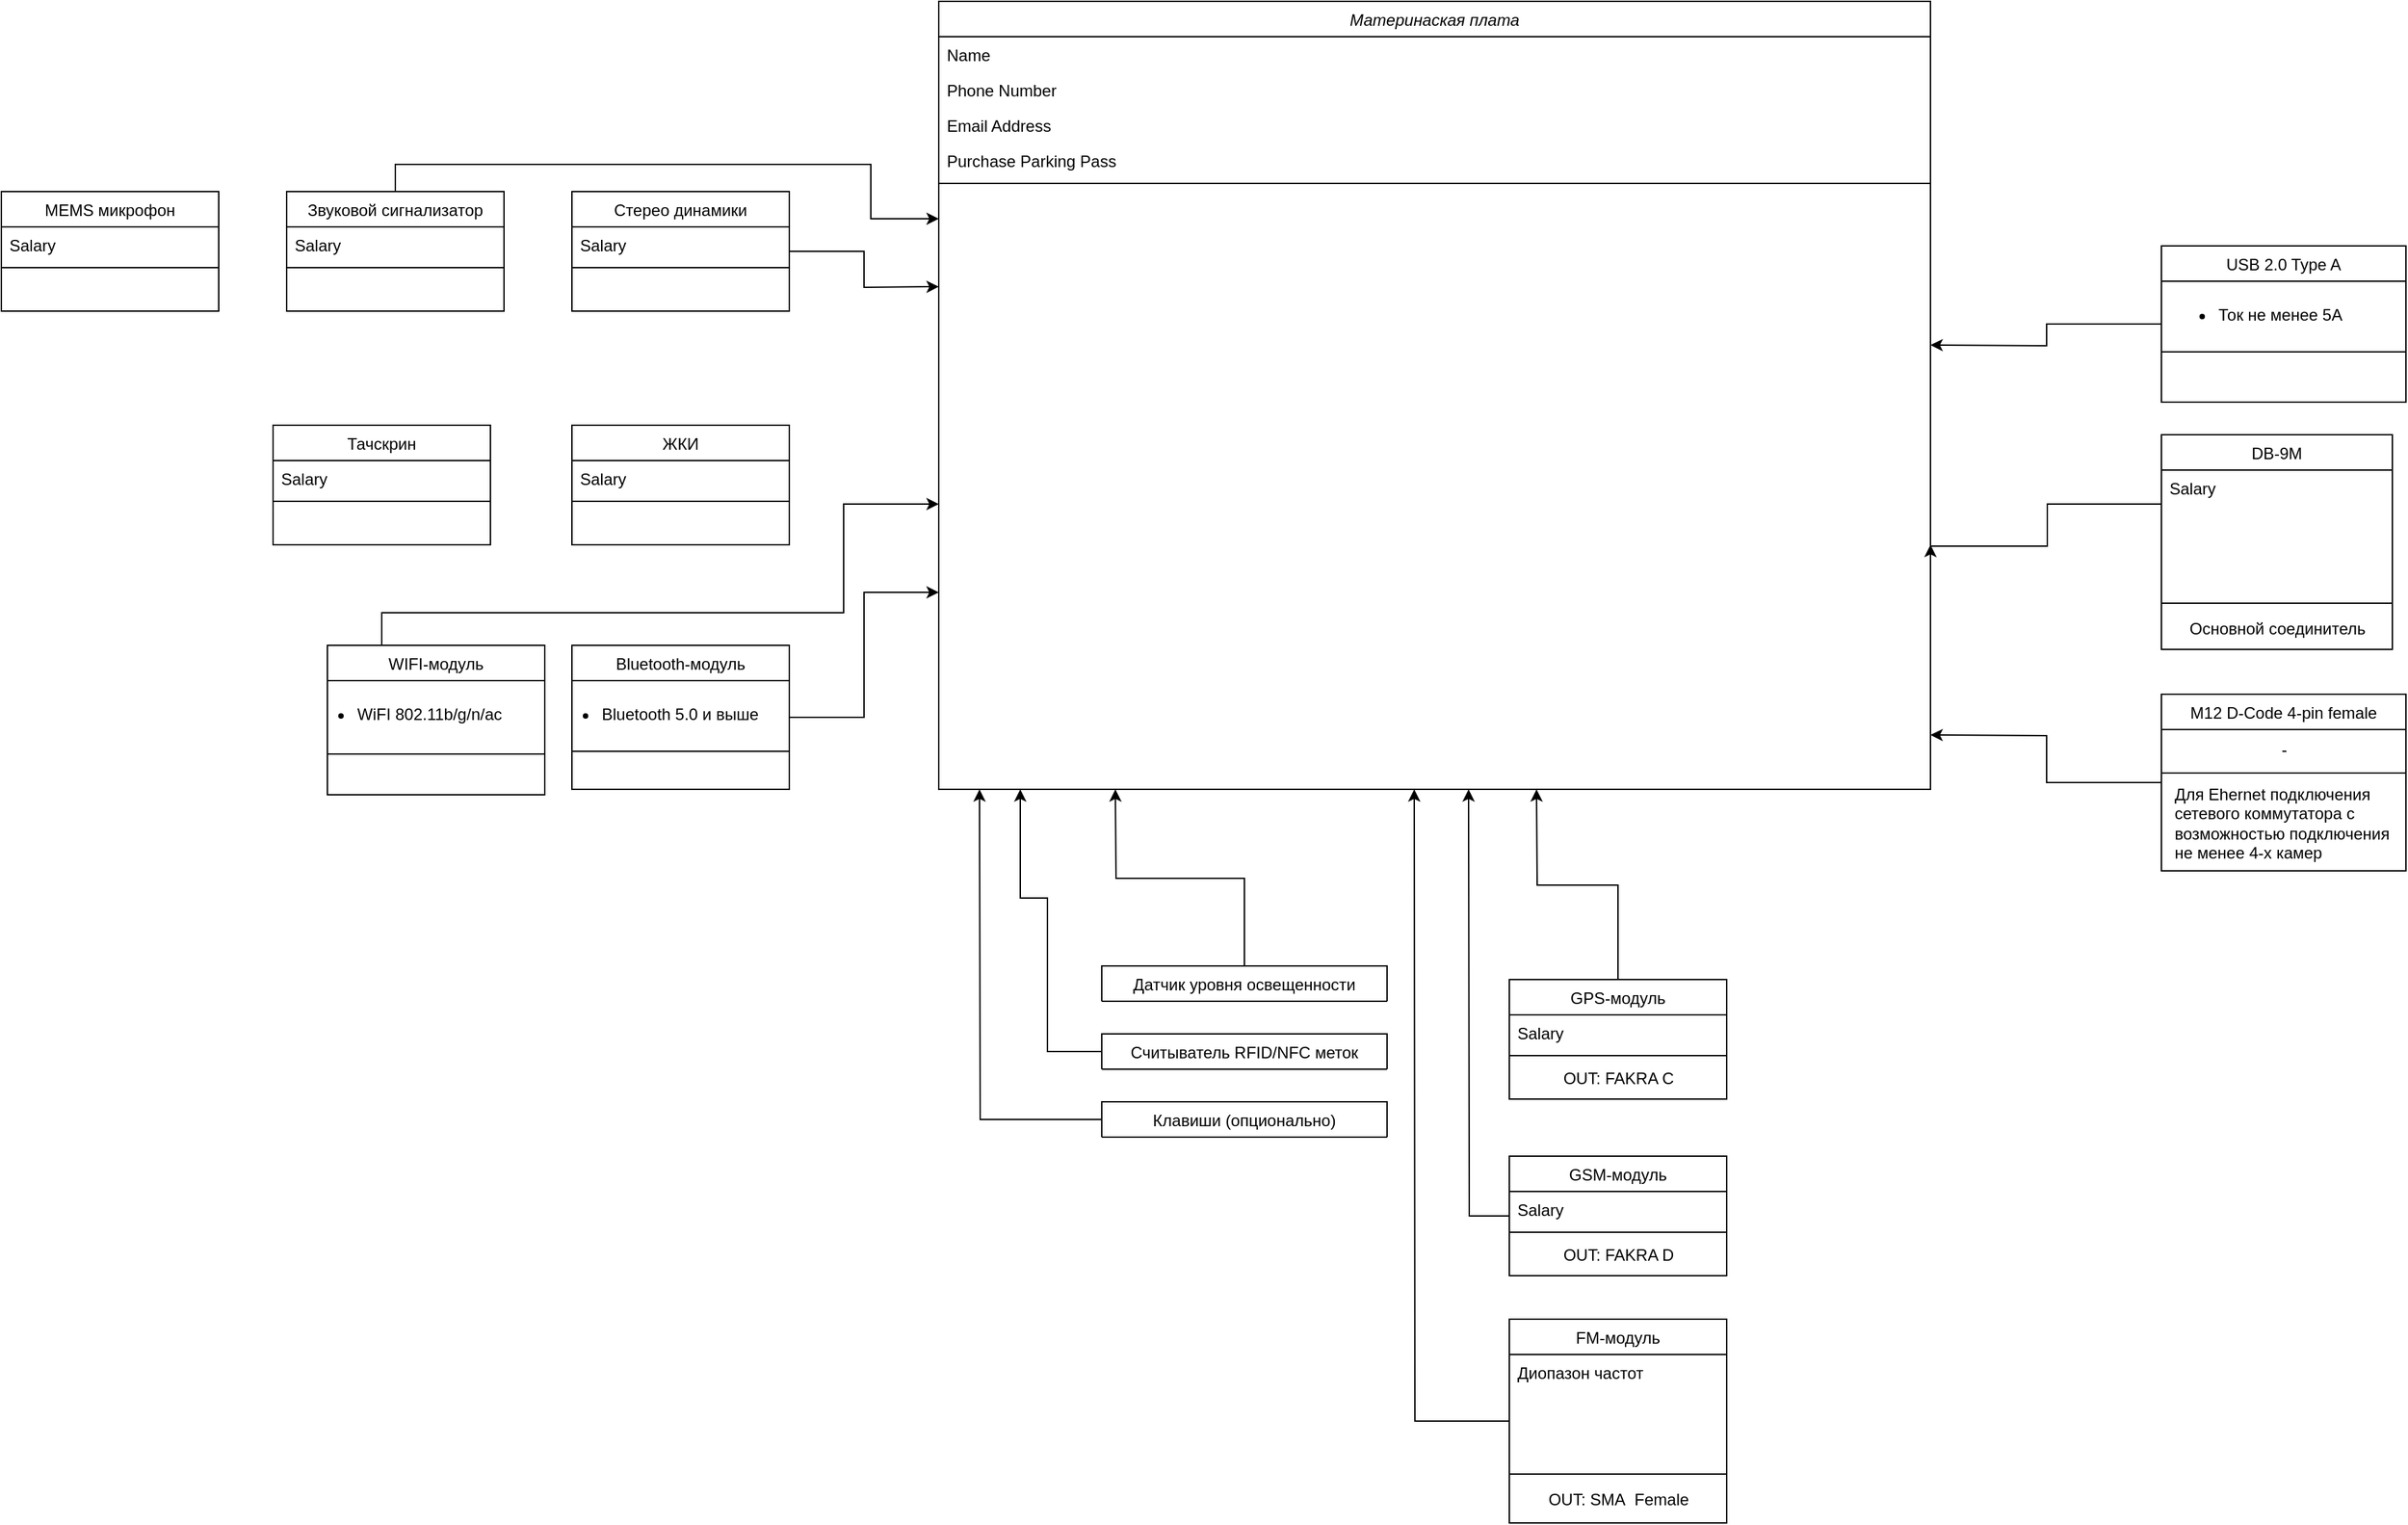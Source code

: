 <mxfile version="25.0.3">
  <diagram id="C5RBs43oDa-KdzZeNtuy" name="Page-1">
    <mxGraphModel dx="3695" dy="1492" grid="1" gridSize="10" guides="1" tooltips="1" connect="1" arrows="1" fold="1" page="1" pageScale="1" pageWidth="827" pageHeight="1169" math="0" shadow="0">
      <root>
        <mxCell id="WIyWlLk6GJQsqaUBKTNV-0" />
        <mxCell id="WIyWlLk6GJQsqaUBKTNV-1" parent="WIyWlLk6GJQsqaUBKTNV-0" />
        <mxCell id="zkfFHV4jXpPFQw0GAbJ--0" value="Материнаская плата" style="swimlane;fontStyle=2;align=center;verticalAlign=top;childLayout=stackLayout;horizontal=1;startSize=26;horizontalStack=0;resizeParent=1;resizeLast=0;collapsible=1;marginBottom=0;rounded=0;shadow=0;strokeWidth=1;" parent="WIyWlLk6GJQsqaUBKTNV-1" vertex="1">
          <mxGeometry x="90" y="20" width="730" height="580" as="geometry">
            <mxRectangle x="230" y="140" width="160" height="26" as="alternateBounds" />
          </mxGeometry>
        </mxCell>
        <mxCell id="zkfFHV4jXpPFQw0GAbJ--1" value="Name" style="text;align=left;verticalAlign=top;spacingLeft=4;spacingRight=4;overflow=hidden;rotatable=0;points=[[0,0.5],[1,0.5]];portConstraint=eastwest;" parent="zkfFHV4jXpPFQw0GAbJ--0" vertex="1">
          <mxGeometry y="26" width="730" height="26" as="geometry" />
        </mxCell>
        <mxCell id="zkfFHV4jXpPFQw0GAbJ--2" value="Phone Number" style="text;align=left;verticalAlign=top;spacingLeft=4;spacingRight=4;overflow=hidden;rotatable=0;points=[[0,0.5],[1,0.5]];portConstraint=eastwest;rounded=0;shadow=0;html=0;" parent="zkfFHV4jXpPFQw0GAbJ--0" vertex="1">
          <mxGeometry y="52" width="730" height="26" as="geometry" />
        </mxCell>
        <mxCell id="zkfFHV4jXpPFQw0GAbJ--3" value="Email Address" style="text;align=left;verticalAlign=top;spacingLeft=4;spacingRight=4;overflow=hidden;rotatable=0;points=[[0,0.5],[1,0.5]];portConstraint=eastwest;rounded=0;shadow=0;html=0;" parent="zkfFHV4jXpPFQw0GAbJ--0" vertex="1">
          <mxGeometry y="78" width="730" height="26" as="geometry" />
        </mxCell>
        <mxCell id="zkfFHV4jXpPFQw0GAbJ--5" value="Purchase Parking Pass" style="text;align=left;verticalAlign=top;spacingLeft=4;spacingRight=4;overflow=hidden;rotatable=0;points=[[0,0.5],[1,0.5]];portConstraint=eastwest;" parent="zkfFHV4jXpPFQw0GAbJ--0" vertex="1">
          <mxGeometry y="104" width="730" height="26" as="geometry" />
        </mxCell>
        <mxCell id="zkfFHV4jXpPFQw0GAbJ--4" value="" style="line;html=1;strokeWidth=1;align=left;verticalAlign=middle;spacingTop=-1;spacingLeft=3;spacingRight=3;rotatable=0;labelPosition=right;points=[];portConstraint=eastwest;" parent="zkfFHV4jXpPFQw0GAbJ--0" vertex="1">
          <mxGeometry y="130" width="730" height="8" as="geometry" />
        </mxCell>
        <mxCell id="mmJ2XwxNnpeeQNrBahXj-49" style="edgeStyle=orthogonalEdgeStyle;rounded=0;orthogonalLoop=1;jettySize=auto;html=1;" parent="WIyWlLk6GJQsqaUBKTNV-1" source="zkfFHV4jXpPFQw0GAbJ--13" edge="1">
          <mxGeometry relative="1" as="geometry">
            <mxPoint x="440" y="600" as="targetPoint" />
          </mxGeometry>
        </mxCell>
        <mxCell id="zkfFHV4jXpPFQw0GAbJ--13" value="FM-модуль" style="swimlane;fontStyle=0;align=center;verticalAlign=top;childLayout=stackLayout;horizontal=1;startSize=26;horizontalStack=0;resizeParent=1;resizeLast=0;collapsible=1;marginBottom=0;rounded=0;shadow=0;strokeWidth=1;" parent="WIyWlLk6GJQsqaUBKTNV-1" vertex="1">
          <mxGeometry x="510" y="990" width="160" height="150" as="geometry">
            <mxRectangle x="310" y="410" width="170" height="26" as="alternateBounds" />
          </mxGeometry>
        </mxCell>
        <mxCell id="zkfFHV4jXpPFQw0GAbJ--14" value="Диопазон частот " style="text;align=left;verticalAlign=top;spacingLeft=4;spacingRight=4;overflow=hidden;rotatable=0;points=[[0,0.5],[1,0.5]];portConstraint=eastwest;" parent="zkfFHV4jXpPFQw0GAbJ--13" vertex="1">
          <mxGeometry y="26" width="160" height="84" as="geometry" />
        </mxCell>
        <mxCell id="zkfFHV4jXpPFQw0GAbJ--15" value="" style="line;html=1;strokeWidth=1;align=left;verticalAlign=middle;spacingTop=-1;spacingLeft=3;spacingRight=3;rotatable=0;labelPosition=right;points=[];portConstraint=eastwest;" parent="zkfFHV4jXpPFQw0GAbJ--13" vertex="1">
          <mxGeometry y="110" width="160" height="8" as="geometry" />
        </mxCell>
        <mxCell id="mmJ2XwxNnpeeQNrBahXj-25" value="OUT: SMA&amp;nbsp; Female" style="text;html=1;align=center;verticalAlign=middle;resizable=0;points=[];autosize=1;strokeColor=none;fillColor=none;" parent="zkfFHV4jXpPFQw0GAbJ--13" vertex="1">
          <mxGeometry y="118" width="160" height="30" as="geometry" />
        </mxCell>
        <mxCell id="mmJ2XwxNnpeeQNrBahXj-47" style="edgeStyle=orthogonalEdgeStyle;rounded=0;orthogonalLoop=1;jettySize=auto;html=1;" parent="WIyWlLk6GJQsqaUBKTNV-1" source="mmJ2XwxNnpeeQNrBahXj-1" edge="1">
          <mxGeometry relative="1" as="geometry">
            <mxPoint x="530" y="600" as="targetPoint" />
          </mxGeometry>
        </mxCell>
        <mxCell id="mmJ2XwxNnpeeQNrBahXj-1" value="GPS-модуль" style="swimlane;fontStyle=0;align=center;verticalAlign=top;childLayout=stackLayout;horizontal=1;startSize=26;horizontalStack=0;resizeParent=1;resizeLast=0;collapsible=1;marginBottom=0;rounded=0;shadow=0;strokeWidth=1;" parent="WIyWlLk6GJQsqaUBKTNV-1" vertex="1">
          <mxGeometry x="510" y="740" width="160" height="88" as="geometry">
            <mxRectangle x="310" y="410" width="170" height="26" as="alternateBounds" />
          </mxGeometry>
        </mxCell>
        <mxCell id="mmJ2XwxNnpeeQNrBahXj-2" value="Salary" style="text;align=left;verticalAlign=top;spacingLeft=4;spacingRight=4;overflow=hidden;rotatable=0;points=[[0,0.5],[1,0.5]];portConstraint=eastwest;" parent="mmJ2XwxNnpeeQNrBahXj-1" vertex="1">
          <mxGeometry y="26" width="160" height="26" as="geometry" />
        </mxCell>
        <mxCell id="mmJ2XwxNnpeeQNrBahXj-3" value="" style="line;html=1;strokeWidth=1;align=left;verticalAlign=middle;spacingTop=-1;spacingLeft=3;spacingRight=3;rotatable=0;labelPosition=right;points=[];portConstraint=eastwest;" parent="mmJ2XwxNnpeeQNrBahXj-1" vertex="1">
          <mxGeometry y="52" width="160" height="8" as="geometry" />
        </mxCell>
        <mxCell id="mmJ2XwxNnpeeQNrBahXj-48" style="edgeStyle=orthogonalEdgeStyle;rounded=0;orthogonalLoop=1;jettySize=auto;html=1;" parent="WIyWlLk6GJQsqaUBKTNV-1" source="mmJ2XwxNnpeeQNrBahXj-4" edge="1">
          <mxGeometry relative="1" as="geometry">
            <mxPoint x="480" y="600" as="targetPoint" />
          </mxGeometry>
        </mxCell>
        <mxCell id="mmJ2XwxNnpeeQNrBahXj-4" value="GSM-модуль" style="swimlane;fontStyle=0;align=center;verticalAlign=top;childLayout=stackLayout;horizontal=1;startSize=26;horizontalStack=0;resizeParent=1;resizeLast=0;collapsible=1;marginBottom=0;rounded=0;shadow=0;strokeWidth=1;" parent="WIyWlLk6GJQsqaUBKTNV-1" vertex="1">
          <mxGeometry x="510" y="870" width="160" height="88" as="geometry">
            <mxRectangle x="310" y="410" width="170" height="26" as="alternateBounds" />
          </mxGeometry>
        </mxCell>
        <mxCell id="mmJ2XwxNnpeeQNrBahXj-5" value="Salary" style="text;align=left;verticalAlign=top;spacingLeft=4;spacingRight=4;overflow=hidden;rotatable=0;points=[[0,0.5],[1,0.5]];portConstraint=eastwest;" parent="mmJ2XwxNnpeeQNrBahXj-4" vertex="1">
          <mxGeometry y="26" width="160" height="26" as="geometry" />
        </mxCell>
        <mxCell id="mmJ2XwxNnpeeQNrBahXj-6" value="" style="line;html=1;strokeWidth=1;align=left;verticalAlign=middle;spacingTop=-1;spacingLeft=3;spacingRight=3;rotatable=0;labelPosition=right;points=[];portConstraint=eastwest;" parent="mmJ2XwxNnpeeQNrBahXj-4" vertex="1">
          <mxGeometry y="52" width="160" height="8" as="geometry" />
        </mxCell>
        <mxCell id="mmJ2XwxNnpeeQNrBahXj-7" value="ЖКИ" style="swimlane;fontStyle=0;align=center;verticalAlign=top;childLayout=stackLayout;horizontal=1;startSize=26;horizontalStack=0;resizeParent=1;resizeLast=0;collapsible=1;marginBottom=0;rounded=0;shadow=0;strokeWidth=1;" parent="WIyWlLk6GJQsqaUBKTNV-1" vertex="1">
          <mxGeometry x="-180" y="332" width="160" height="88" as="geometry">
            <mxRectangle x="-240" y="290" width="170" height="26" as="alternateBounds" />
          </mxGeometry>
        </mxCell>
        <mxCell id="mmJ2XwxNnpeeQNrBahXj-8" value="Salary" style="text;align=left;verticalAlign=top;spacingLeft=4;spacingRight=4;overflow=hidden;rotatable=0;points=[[0,0.5],[1,0.5]];portConstraint=eastwest;" parent="mmJ2XwxNnpeeQNrBahXj-7" vertex="1">
          <mxGeometry y="26" width="160" height="26" as="geometry" />
        </mxCell>
        <mxCell id="mmJ2XwxNnpeeQNrBahXj-9" value="" style="line;html=1;strokeWidth=1;align=left;verticalAlign=middle;spacingTop=-1;spacingLeft=3;spacingRight=3;rotatable=0;labelPosition=right;points=[];portConstraint=eastwest;" parent="mmJ2XwxNnpeeQNrBahXj-7" vertex="1">
          <mxGeometry y="52" width="160" height="8" as="geometry" />
        </mxCell>
        <mxCell id="mmJ2XwxNnpeeQNrBahXj-10" value="Тачскрин" style="swimlane;fontStyle=0;align=center;verticalAlign=top;childLayout=stackLayout;horizontal=1;startSize=26;horizontalStack=0;resizeParent=1;resizeLast=0;collapsible=1;marginBottom=0;rounded=0;shadow=0;strokeWidth=1;" parent="WIyWlLk6GJQsqaUBKTNV-1" vertex="1">
          <mxGeometry x="-400" y="332" width="160" height="88" as="geometry">
            <mxRectangle x="310" y="410" width="170" height="26" as="alternateBounds" />
          </mxGeometry>
        </mxCell>
        <mxCell id="mmJ2XwxNnpeeQNrBahXj-11" value="Salary" style="text;align=left;verticalAlign=top;spacingLeft=4;spacingRight=4;overflow=hidden;rotatable=0;points=[[0,0.5],[1,0.5]];portConstraint=eastwest;" parent="mmJ2XwxNnpeeQNrBahXj-10" vertex="1">
          <mxGeometry y="26" width="160" height="26" as="geometry" />
        </mxCell>
        <mxCell id="mmJ2XwxNnpeeQNrBahXj-12" value="" style="line;html=1;strokeWidth=1;align=left;verticalAlign=middle;spacingTop=-1;spacingLeft=3;spacingRight=3;rotatable=0;labelPosition=right;points=[];portConstraint=eastwest;" parent="mmJ2XwxNnpeeQNrBahXj-10" vertex="1">
          <mxGeometry y="52" width="160" height="8" as="geometry" />
        </mxCell>
        <mxCell id="mmJ2XwxNnpeeQNrBahXj-77" style="edgeStyle=orthogonalEdgeStyle;rounded=0;orthogonalLoop=1;jettySize=auto;html=1;" parent="WIyWlLk6GJQsqaUBKTNV-1" source="mmJ2XwxNnpeeQNrBahXj-13" edge="1">
          <mxGeometry relative="1" as="geometry">
            <mxPoint x="90" y="230" as="targetPoint" />
          </mxGeometry>
        </mxCell>
        <mxCell id="mmJ2XwxNnpeeQNrBahXj-13" value="Стерео динамики" style="swimlane;fontStyle=0;align=center;verticalAlign=top;childLayout=stackLayout;horizontal=1;startSize=26;horizontalStack=0;resizeParent=1;resizeLast=0;collapsible=1;marginBottom=0;rounded=0;shadow=0;strokeWidth=1;" parent="WIyWlLk6GJQsqaUBKTNV-1" vertex="1">
          <mxGeometry x="-180" y="160" width="160" height="88" as="geometry">
            <mxRectangle x="310" y="410" width="170" height="26" as="alternateBounds" />
          </mxGeometry>
        </mxCell>
        <mxCell id="mmJ2XwxNnpeeQNrBahXj-14" value="Salary" style="text;align=left;verticalAlign=top;spacingLeft=4;spacingRight=4;overflow=hidden;rotatable=0;points=[[0,0.5],[1,0.5]];portConstraint=eastwest;" parent="mmJ2XwxNnpeeQNrBahXj-13" vertex="1">
          <mxGeometry y="26" width="160" height="26" as="geometry" />
        </mxCell>
        <mxCell id="mmJ2XwxNnpeeQNrBahXj-15" value="" style="line;html=1;strokeWidth=1;align=left;verticalAlign=middle;spacingTop=-1;spacingLeft=3;spacingRight=3;rotatable=0;labelPosition=right;points=[];portConstraint=eastwest;" parent="mmJ2XwxNnpeeQNrBahXj-13" vertex="1">
          <mxGeometry y="52" width="160" height="8" as="geometry" />
        </mxCell>
        <mxCell id="_bf-xzJOz2L2qGSa89S1-5" style="edgeStyle=orthogonalEdgeStyle;rounded=0;orthogonalLoop=1;jettySize=auto;html=1;" edge="1" parent="WIyWlLk6GJQsqaUBKTNV-1" source="mmJ2XwxNnpeeQNrBahXj-16">
          <mxGeometry relative="1" as="geometry">
            <mxPoint x="90" y="180" as="targetPoint" />
            <Array as="points">
              <mxPoint x="-310" y="140" />
              <mxPoint x="40" y="140" />
              <mxPoint x="40" y="180" />
            </Array>
          </mxGeometry>
        </mxCell>
        <mxCell id="mmJ2XwxNnpeeQNrBahXj-16" value="Звуковой сигнализатор" style="swimlane;fontStyle=0;align=center;verticalAlign=top;childLayout=stackLayout;horizontal=1;startSize=26;horizontalStack=0;resizeParent=1;resizeLast=0;collapsible=1;marginBottom=0;rounded=0;shadow=0;strokeWidth=1;" parent="WIyWlLk6GJQsqaUBKTNV-1" vertex="1">
          <mxGeometry x="-390" y="160" width="160" height="88" as="geometry">
            <mxRectangle x="310" y="410" width="170" height="26" as="alternateBounds" />
          </mxGeometry>
        </mxCell>
        <mxCell id="mmJ2XwxNnpeeQNrBahXj-17" value="Salary" style="text;align=left;verticalAlign=top;spacingLeft=4;spacingRight=4;overflow=hidden;rotatable=0;points=[[0,0.5],[1,0.5]];portConstraint=eastwest;" parent="mmJ2XwxNnpeeQNrBahXj-16" vertex="1">
          <mxGeometry y="26" width="160" height="26" as="geometry" />
        </mxCell>
        <mxCell id="mmJ2XwxNnpeeQNrBahXj-18" value="" style="line;html=1;strokeWidth=1;align=left;verticalAlign=middle;spacingTop=-1;spacingLeft=3;spacingRight=3;rotatable=0;labelPosition=right;points=[];portConstraint=eastwest;" parent="mmJ2XwxNnpeeQNrBahXj-16" vertex="1">
          <mxGeometry y="52" width="160" height="8" as="geometry" />
        </mxCell>
        <mxCell id="mmJ2XwxNnpeeQNrBahXj-46" style="edgeStyle=orthogonalEdgeStyle;rounded=0;orthogonalLoop=1;jettySize=auto;html=1;" parent="WIyWlLk6GJQsqaUBKTNV-1" source="mmJ2XwxNnpeeQNrBahXj-19" edge="1">
          <mxGeometry relative="1" as="geometry">
            <mxPoint x="220" y="600" as="targetPoint" />
          </mxGeometry>
        </mxCell>
        <mxCell id="mmJ2XwxNnpeeQNrBahXj-19" value="Датчик уровня освещенности" style="swimlane;fontStyle=0;align=center;verticalAlign=top;childLayout=stackLayout;horizontal=1;startSize=26;horizontalStack=0;resizeParent=1;resizeLast=0;collapsible=1;marginBottom=0;rounded=0;shadow=0;strokeWidth=1;" parent="WIyWlLk6GJQsqaUBKTNV-1" vertex="1" collapsed="1">
          <mxGeometry x="210" y="730" width="210" height="26" as="geometry">
            <mxRectangle x="210" y="730" width="180" height="88" as="alternateBounds" />
          </mxGeometry>
        </mxCell>
        <mxCell id="mmJ2XwxNnpeeQNrBahXj-20" value="-" style="text;align=left;verticalAlign=top;spacingLeft=4;spacingRight=4;overflow=hidden;rotatable=0;points=[[0,0.5],[1,0.5]];portConstraint=eastwest;" parent="mmJ2XwxNnpeeQNrBahXj-19" vertex="1">
          <mxGeometry y="26" width="180" height="26" as="geometry" />
        </mxCell>
        <mxCell id="mmJ2XwxNnpeeQNrBahXj-21" value="" style="line;html=1;strokeWidth=1;align=left;verticalAlign=middle;spacingTop=-1;spacingLeft=3;spacingRight=3;rotatable=0;labelPosition=right;points=[];portConstraint=eastwest;" parent="mmJ2XwxNnpeeQNrBahXj-19" vertex="1">
          <mxGeometry y="52" width="180" height="8" as="geometry" />
        </mxCell>
        <mxCell id="mmJ2XwxNnpeeQNrBahXj-56" style="edgeStyle=orthogonalEdgeStyle;rounded=0;orthogonalLoop=1;jettySize=auto;html=1;" parent="WIyWlLk6GJQsqaUBKTNV-1" source="mmJ2XwxNnpeeQNrBahXj-22" edge="1">
          <mxGeometry relative="1" as="geometry">
            <mxPoint x="820" y="273" as="targetPoint" />
          </mxGeometry>
        </mxCell>
        <mxCell id="mmJ2XwxNnpeeQNrBahXj-22" value="USB 2.0 Type A" style="swimlane;fontStyle=0;align=center;verticalAlign=top;childLayout=stackLayout;horizontal=1;startSize=26;horizontalStack=0;resizeParent=1;resizeLast=0;collapsible=1;marginBottom=0;rounded=0;shadow=0;strokeWidth=1;" parent="WIyWlLk6GJQsqaUBKTNV-1" vertex="1">
          <mxGeometry x="990" y="200" width="180" height="115" as="geometry">
            <mxRectangle x="990" y="200" width="170" height="26" as="alternateBounds" />
          </mxGeometry>
        </mxCell>
        <mxCell id="mmJ2XwxNnpeeQNrBahXj-69" value="&lt;div align=&quot;left&quot;&gt;&lt;ul&gt;&lt;li&gt;Ток не менее 5А&lt;/li&gt;&lt;/ul&gt;&lt;/div&gt;" style="text;html=1;align=left;verticalAlign=middle;resizable=0;points=[];autosize=1;strokeColor=none;fillColor=none;" parent="mmJ2XwxNnpeeQNrBahXj-22" vertex="1">
          <mxGeometry y="26" width="180" height="50" as="geometry" />
        </mxCell>
        <mxCell id="mmJ2XwxNnpeeQNrBahXj-24" value="" style="line;html=1;strokeWidth=1;align=left;verticalAlign=middle;spacingTop=-1;spacingLeft=3;spacingRight=3;rotatable=0;labelPosition=right;points=[];portConstraint=eastwest;" parent="mmJ2XwxNnpeeQNrBahXj-22" vertex="1">
          <mxGeometry y="76" width="180" height="4" as="geometry" />
        </mxCell>
        <mxCell id="mmJ2XwxNnpeeQNrBahXj-45" style="edgeStyle=orthogonalEdgeStyle;rounded=0;orthogonalLoop=1;jettySize=auto;html=1;" parent="WIyWlLk6GJQsqaUBKTNV-1" source="mmJ2XwxNnpeeQNrBahXj-27" edge="1">
          <mxGeometry relative="1" as="geometry">
            <mxPoint x="150" y="600" as="targetPoint" />
            <Array as="points">
              <mxPoint x="170" y="793" />
              <mxPoint x="170" y="680" />
            </Array>
          </mxGeometry>
        </mxCell>
        <mxCell id="mmJ2XwxNnpeeQNrBahXj-27" value="Считыватель RFID/NFC меток" style="swimlane;fontStyle=0;align=center;verticalAlign=top;childLayout=stackLayout;horizontal=1;startSize=26;horizontalStack=0;resizeParent=1;resizeLast=0;collapsible=1;marginBottom=0;rounded=0;shadow=0;strokeWidth=1;" parent="WIyWlLk6GJQsqaUBKTNV-1" vertex="1" collapsed="1">
          <mxGeometry x="210" y="780" width="210" height="26" as="geometry">
            <mxRectangle x="210" y="848" width="190" height="88" as="alternateBounds" />
          </mxGeometry>
        </mxCell>
        <mxCell id="mmJ2XwxNnpeeQNrBahXj-28" value="-" style="text;align=left;verticalAlign=top;spacingLeft=4;spacingRight=4;overflow=hidden;rotatable=0;points=[[0,0.5],[1,0.5]];portConstraint=eastwest;" parent="mmJ2XwxNnpeeQNrBahXj-27" vertex="1">
          <mxGeometry y="26" width="190" height="26" as="geometry" />
        </mxCell>
        <mxCell id="mmJ2XwxNnpeeQNrBahXj-29" value="" style="line;html=1;strokeWidth=1;align=left;verticalAlign=middle;spacingTop=-1;spacingLeft=3;spacingRight=3;rotatable=0;labelPosition=right;points=[];portConstraint=eastwest;" parent="mmJ2XwxNnpeeQNrBahXj-27" vertex="1">
          <mxGeometry y="52" width="190" height="8" as="geometry" />
        </mxCell>
        <mxCell id="mmJ2XwxNnpeeQNrBahXj-31" value="MEMS микрофон" style="swimlane;fontStyle=0;align=center;verticalAlign=top;childLayout=stackLayout;horizontal=1;startSize=26;horizontalStack=0;resizeParent=1;resizeLast=0;collapsible=1;marginBottom=0;rounded=0;shadow=0;strokeWidth=1;" parent="WIyWlLk6GJQsqaUBKTNV-1" vertex="1">
          <mxGeometry x="-600" y="160" width="160" height="88" as="geometry">
            <mxRectangle x="310" y="410" width="170" height="26" as="alternateBounds" />
          </mxGeometry>
        </mxCell>
        <mxCell id="mmJ2XwxNnpeeQNrBahXj-32" value="Salary" style="text;align=left;verticalAlign=top;spacingLeft=4;spacingRight=4;overflow=hidden;rotatable=0;points=[[0,0.5],[1,0.5]];portConstraint=eastwest;" parent="mmJ2XwxNnpeeQNrBahXj-31" vertex="1">
          <mxGeometry y="26" width="160" height="26" as="geometry" />
        </mxCell>
        <mxCell id="mmJ2XwxNnpeeQNrBahXj-33" value="" style="line;html=1;strokeWidth=1;align=left;verticalAlign=middle;spacingTop=-1;spacingLeft=3;spacingRight=3;rotatable=0;labelPosition=right;points=[];portConstraint=eastwest;" parent="mmJ2XwxNnpeeQNrBahXj-31" vertex="1">
          <mxGeometry y="52" width="160" height="8" as="geometry" />
        </mxCell>
        <mxCell id="_bf-xzJOz2L2qGSa89S1-4" style="edgeStyle=orthogonalEdgeStyle;rounded=0;orthogonalLoop=1;jettySize=auto;html=1;" edge="1" parent="WIyWlLk6GJQsqaUBKTNV-1" source="mmJ2XwxNnpeeQNrBahXj-34">
          <mxGeometry relative="1" as="geometry">
            <mxPoint x="90" y="390.0" as="targetPoint" />
            <Array as="points">
              <mxPoint x="-320" y="470" />
              <mxPoint x="20" y="470" />
              <mxPoint x="20" y="390" />
            </Array>
          </mxGeometry>
        </mxCell>
        <mxCell id="mmJ2XwxNnpeeQNrBahXj-34" value="WIFI-модуль" style="swimlane;fontStyle=0;align=center;verticalAlign=top;childLayout=stackLayout;horizontal=1;startSize=26;horizontalStack=0;resizeParent=1;resizeLast=0;collapsible=1;marginBottom=0;rounded=0;shadow=0;strokeWidth=1;" parent="WIyWlLk6GJQsqaUBKTNV-1" vertex="1">
          <mxGeometry x="-360" y="494" width="160" height="110" as="geometry">
            <mxRectangle x="310" y="410" width="170" height="26" as="alternateBounds" />
          </mxGeometry>
        </mxCell>
        <mxCell id="_bf-xzJOz2L2qGSa89S1-1" value="&lt;ul style=&quot;padding-left: 20px;&quot;&gt;&lt;li&gt;WiFI 802.11b/g/n/ac&lt;br&gt;&lt;/li&gt;&lt;/ul&gt;" style="text;html=1;align=left;verticalAlign=middle;resizable=0;points=[];autosize=1;strokeColor=none;fillColor=none;" vertex="1" parent="mmJ2XwxNnpeeQNrBahXj-34">
          <mxGeometry y="26" width="160" height="50" as="geometry" />
        </mxCell>
        <mxCell id="mmJ2XwxNnpeeQNrBahXj-36" value="" style="line;html=1;strokeWidth=1;align=left;verticalAlign=middle;spacingTop=-1;spacingLeft=3;spacingRight=3;rotatable=0;labelPosition=right;points=[];portConstraint=eastwest;" parent="mmJ2XwxNnpeeQNrBahXj-34" vertex="1">
          <mxGeometry y="76" width="160" height="8" as="geometry" />
        </mxCell>
        <mxCell id="_bf-xzJOz2L2qGSa89S1-3" style="edgeStyle=orthogonalEdgeStyle;rounded=0;orthogonalLoop=1;jettySize=auto;html=1;entryX=0;entryY=0.75;entryDx=0;entryDy=0;" edge="1" parent="WIyWlLk6GJQsqaUBKTNV-1" source="mmJ2XwxNnpeeQNrBahXj-37" target="zkfFHV4jXpPFQw0GAbJ--0">
          <mxGeometry relative="1" as="geometry" />
        </mxCell>
        <mxCell id="mmJ2XwxNnpeeQNrBahXj-37" value="Bluetooth-модуль" style="swimlane;fontStyle=0;align=center;verticalAlign=top;childLayout=stackLayout;horizontal=1;startSize=26;horizontalStack=0;resizeParent=1;resizeLast=0;collapsible=1;marginBottom=0;rounded=0;shadow=0;strokeWidth=1;" parent="WIyWlLk6GJQsqaUBKTNV-1" vertex="1">
          <mxGeometry x="-180" y="494" width="160" height="106" as="geometry">
            <mxRectangle x="310" y="410" width="170" height="26" as="alternateBounds" />
          </mxGeometry>
        </mxCell>
        <mxCell id="_bf-xzJOz2L2qGSa89S1-0" value="&lt;ul style=&quot;padding-left: 20px;&quot;&gt;&lt;li&gt;Bluetooth 5.0 и выше&lt;/li&gt;&lt;/ul&gt;" style="text;html=1;align=left;verticalAlign=middle;resizable=0;points=[];autosize=1;strokeColor=none;fillColor=none;" vertex="1" parent="mmJ2XwxNnpeeQNrBahXj-37">
          <mxGeometry y="26" width="160" height="50" as="geometry" />
        </mxCell>
        <mxCell id="mmJ2XwxNnpeeQNrBahXj-39" value="" style="line;html=1;strokeWidth=1;align=left;verticalAlign=middle;spacingTop=-1;spacingLeft=3;spacingRight=3;rotatable=0;labelPosition=right;points=[];portConstraint=eastwest;" parent="mmJ2XwxNnpeeQNrBahXj-37" vertex="1">
          <mxGeometry y="76" width="160" height="4" as="geometry" />
        </mxCell>
        <mxCell id="mmJ2XwxNnpeeQNrBahXj-59" style="edgeStyle=orthogonalEdgeStyle;rounded=0;orthogonalLoop=1;jettySize=auto;html=1;" parent="WIyWlLk6GJQsqaUBKTNV-1" source="mmJ2XwxNnpeeQNrBahXj-50" edge="1">
          <mxGeometry relative="1" as="geometry">
            <mxPoint x="820" y="420.0" as="targetPoint" />
            <Array as="points">
              <mxPoint x="906" y="390" />
              <mxPoint x="906" y="421" />
            </Array>
          </mxGeometry>
        </mxCell>
        <mxCell id="mmJ2XwxNnpeeQNrBahXj-50" value="DB-9M" style="swimlane;fontStyle=0;align=center;verticalAlign=top;childLayout=stackLayout;horizontal=1;startSize=26;horizontalStack=0;resizeParent=1;resizeLast=0;collapsible=1;marginBottom=0;rounded=0;shadow=0;strokeWidth=1;" parent="WIyWlLk6GJQsqaUBKTNV-1" vertex="1">
          <mxGeometry x="990" y="339" width="170" height="158" as="geometry">
            <mxRectangle x="310" y="410" width="170" height="26" as="alternateBounds" />
          </mxGeometry>
        </mxCell>
        <mxCell id="mmJ2XwxNnpeeQNrBahXj-51" value="Salary" style="text;align=left;verticalAlign=top;spacingLeft=4;spacingRight=4;overflow=hidden;rotatable=0;points=[[0,0.5],[1,0.5]];portConstraint=eastwest;" parent="mmJ2XwxNnpeeQNrBahXj-50" vertex="1">
          <mxGeometry y="26" width="170" height="94" as="geometry" />
        </mxCell>
        <mxCell id="mmJ2XwxNnpeeQNrBahXj-52" value="" style="line;html=1;strokeWidth=1;align=left;verticalAlign=middle;spacingTop=-1;spacingLeft=3;spacingRight=3;rotatable=0;labelPosition=right;points=[];portConstraint=eastwest;" parent="mmJ2XwxNnpeeQNrBahXj-50" vertex="1">
          <mxGeometry y="120" width="170" height="8" as="geometry" />
        </mxCell>
        <mxCell id="mmJ2XwxNnpeeQNrBahXj-54" value="Основной соединитель" style="text;html=1;align=center;verticalAlign=middle;resizable=0;points=[];autosize=1;strokeColor=none;fillColor=none;" parent="mmJ2XwxNnpeeQNrBahXj-50" vertex="1">
          <mxGeometry y="128" width="170" height="30" as="geometry" />
        </mxCell>
        <mxCell id="mmJ2XwxNnpeeQNrBahXj-61" value="OUT: FAKRA D" style="text;html=1;align=center;verticalAlign=middle;resizable=0;points=[];autosize=1;strokeColor=none;fillColor=none;" parent="WIyWlLk6GJQsqaUBKTNV-1" vertex="1">
          <mxGeometry x="540" y="928" width="100" height="30" as="geometry" />
        </mxCell>
        <mxCell id="mmJ2XwxNnpeeQNrBahXj-62" value="OUT: FAKRA C" style="text;html=1;align=center;verticalAlign=middle;resizable=0;points=[];autosize=1;strokeColor=none;fillColor=none;" parent="WIyWlLk6GJQsqaUBKTNV-1" vertex="1">
          <mxGeometry x="540" y="798" width="100" height="30" as="geometry" />
        </mxCell>
        <mxCell id="mmJ2XwxNnpeeQNrBahXj-66" style="edgeStyle=orthogonalEdgeStyle;rounded=0;orthogonalLoop=1;jettySize=auto;html=1;" parent="WIyWlLk6GJQsqaUBKTNV-1" source="mmJ2XwxNnpeeQNrBahXj-63" edge="1">
          <mxGeometry relative="1" as="geometry">
            <mxPoint x="120" y="600" as="targetPoint" />
          </mxGeometry>
        </mxCell>
        <mxCell id="mmJ2XwxNnpeeQNrBahXj-63" value="Клавиши (опционально)" style="swimlane;fontStyle=0;align=center;verticalAlign=top;childLayout=stackLayout;horizontal=1;startSize=26;horizontalStack=0;resizeParent=1;resizeLast=0;collapsible=1;marginBottom=0;rounded=0;shadow=0;strokeWidth=1;" parent="WIyWlLk6GJQsqaUBKTNV-1" vertex="1" collapsed="1">
          <mxGeometry x="210" y="830" width="210" height="26" as="geometry">
            <mxRectangle x="210" y="848" width="190" height="88" as="alternateBounds" />
          </mxGeometry>
        </mxCell>
        <mxCell id="mmJ2XwxNnpeeQNrBahXj-64" value="-" style="text;align=left;verticalAlign=top;spacingLeft=4;spacingRight=4;overflow=hidden;rotatable=0;points=[[0,0.5],[1,0.5]];portConstraint=eastwest;" parent="mmJ2XwxNnpeeQNrBahXj-63" vertex="1">
          <mxGeometry y="26" width="190" height="26" as="geometry" />
        </mxCell>
        <mxCell id="mmJ2XwxNnpeeQNrBahXj-65" value="" style="line;html=1;strokeWidth=1;align=left;verticalAlign=middle;spacingTop=-1;spacingLeft=3;spacingRight=3;rotatable=0;labelPosition=right;points=[];portConstraint=eastwest;" parent="mmJ2XwxNnpeeQNrBahXj-63" vertex="1">
          <mxGeometry y="52" width="190" height="8" as="geometry" />
        </mxCell>
        <mxCell id="mmJ2XwxNnpeeQNrBahXj-75" style="edgeStyle=orthogonalEdgeStyle;rounded=0;orthogonalLoop=1;jettySize=auto;html=1;" parent="WIyWlLk6GJQsqaUBKTNV-1" source="mmJ2XwxNnpeeQNrBahXj-70" edge="1">
          <mxGeometry relative="1" as="geometry">
            <mxPoint x="820" y="560" as="targetPoint" />
          </mxGeometry>
        </mxCell>
        <mxCell id="mmJ2XwxNnpeeQNrBahXj-70" value="M12 D-Code 4-pin female" style="swimlane;fontStyle=0;align=center;verticalAlign=top;childLayout=stackLayout;horizontal=1;startSize=26;horizontalStack=0;resizeParent=1;resizeLast=0;collapsible=1;marginBottom=0;rounded=0;shadow=0;strokeWidth=1;" parent="WIyWlLk6GJQsqaUBKTNV-1" vertex="1">
          <mxGeometry x="990" y="530" width="180" height="130" as="geometry">
            <mxRectangle x="990" y="200" width="170" height="26" as="alternateBounds" />
          </mxGeometry>
        </mxCell>
        <mxCell id="mmJ2XwxNnpeeQNrBahXj-71" value="-" style="text;html=1;align=center;verticalAlign=middle;resizable=0;points=[];autosize=1;strokeColor=none;fillColor=none;" parent="mmJ2XwxNnpeeQNrBahXj-70" vertex="1">
          <mxGeometry y="26" width="180" height="30" as="geometry" />
        </mxCell>
        <mxCell id="mmJ2XwxNnpeeQNrBahXj-72" value="" style="line;html=1;strokeWidth=1;align=left;verticalAlign=middle;spacingTop=-1;spacingLeft=3;spacingRight=3;rotatable=0;labelPosition=right;points=[];portConstraint=eastwest;" parent="mmJ2XwxNnpeeQNrBahXj-70" vertex="1">
          <mxGeometry y="56" width="180" height="4" as="geometry" />
        </mxCell>
        <mxCell id="mmJ2XwxNnpeeQNrBahXj-73" value="&lt;div align=&quot;justify&quot;&gt;Для Ehernet подключения&amp;nbsp;&lt;/div&gt;&lt;div align=&quot;justify&quot;&gt;сетевого коммутатора с&amp;nbsp;&lt;/div&gt;&lt;div align=&quot;justify&quot;&gt;возможностью подключения&amp;nbsp;&lt;/div&gt;&lt;div align=&quot;justify&quot;&gt;не менее 4-x камер&lt;/div&gt;" style="text;html=1;align=center;verticalAlign=middle;resizable=0;points=[];autosize=1;strokeColor=none;fillColor=none;" parent="mmJ2XwxNnpeeQNrBahXj-70" vertex="1">
          <mxGeometry y="60" width="180" height="70" as="geometry" />
        </mxCell>
      </root>
    </mxGraphModel>
  </diagram>
</mxfile>
